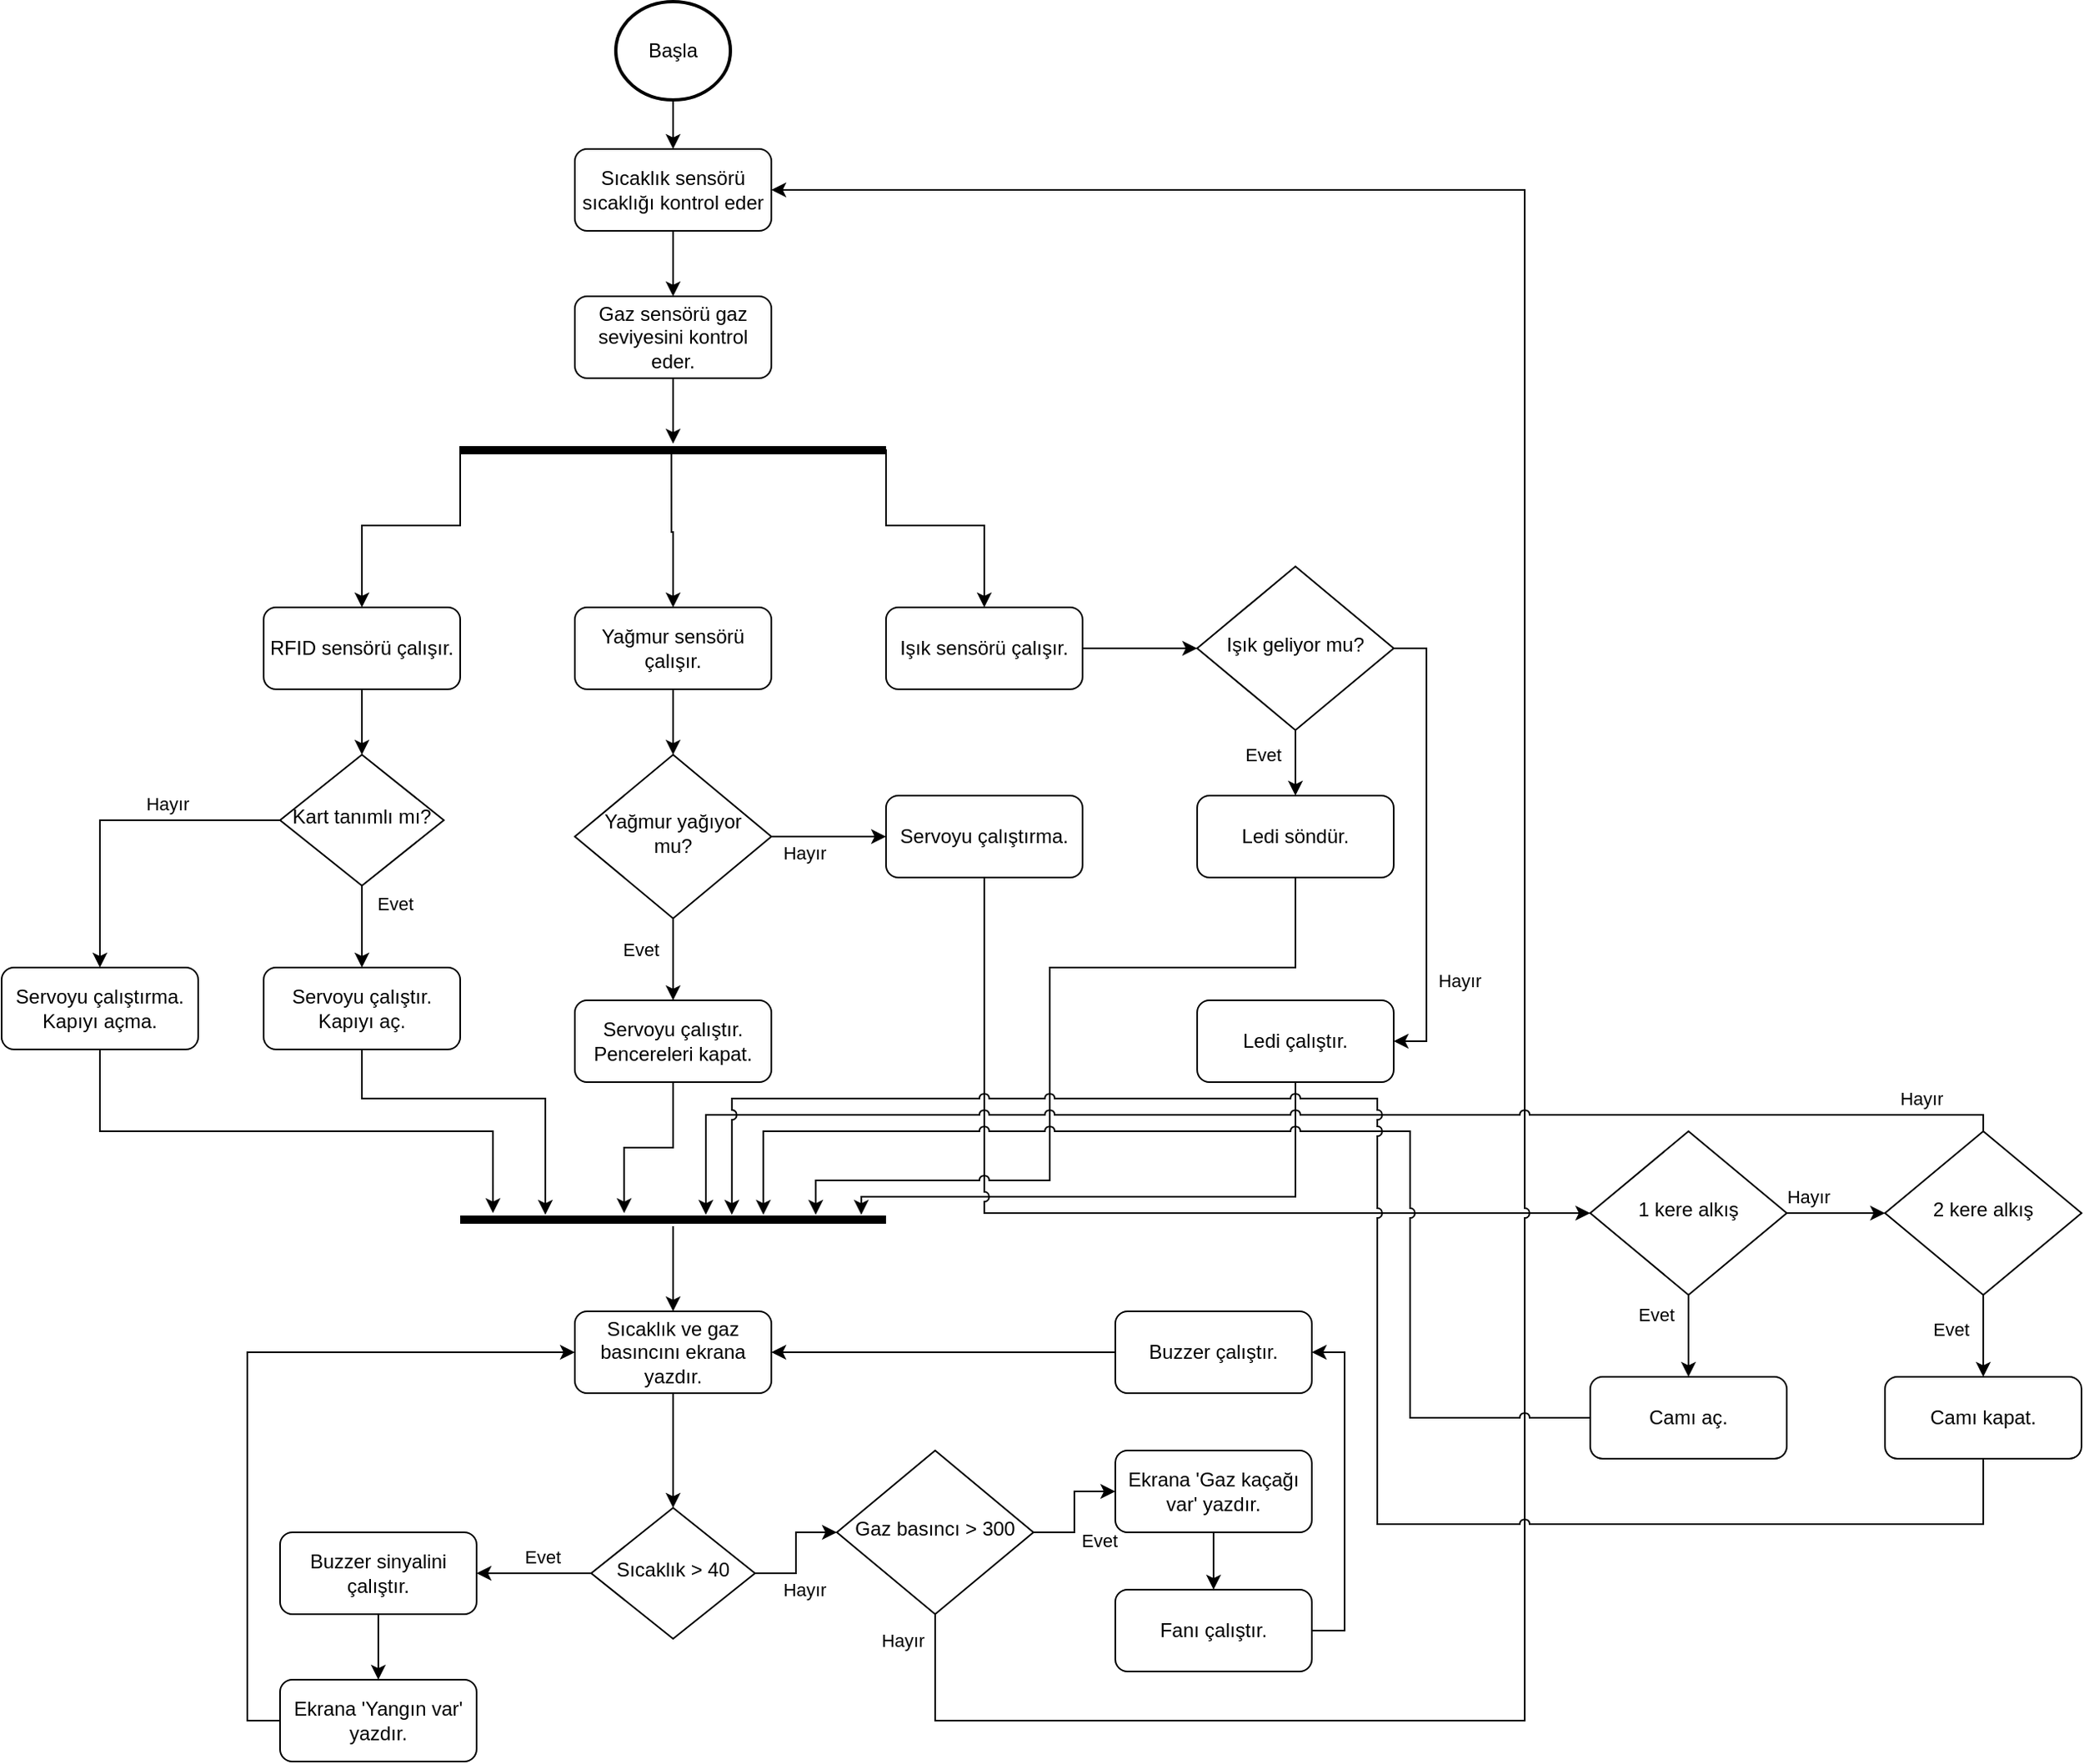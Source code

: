 <mxfile version="17.4.4" type="github">
  <diagram id="C5RBs43oDa-KdzZeNtuy" name="Page-1">
    <mxGraphModel dx="2178" dy="961" grid="1" gridSize="10" guides="1" tooltips="1" connect="1" arrows="1" fold="1" page="1" pageScale="1" pageWidth="827" pageHeight="1169" math="0" shadow="0">
      <root>
        <mxCell id="WIyWlLk6GJQsqaUBKTNV-0" />
        <mxCell id="WIyWlLk6GJQsqaUBKTNV-1" parent="WIyWlLk6GJQsqaUBKTNV-0" />
        <mxCell id="H7gUoEJU_oj5jyctti4F-3" style="edgeStyle=orthogonalEdgeStyle;rounded=0;orthogonalLoop=1;jettySize=auto;html=1;entryX=0.5;entryY=0;entryDx=0;entryDy=0;" parent="WIyWlLk6GJQsqaUBKTNV-1" source="WIyWlLk6GJQsqaUBKTNV-3" target="H7gUoEJU_oj5jyctti4F-2" edge="1">
          <mxGeometry relative="1" as="geometry" />
        </mxCell>
        <mxCell id="WIyWlLk6GJQsqaUBKTNV-3" value="Sıcaklık sensörü sıcaklığı kontrol eder" style="rounded=1;whiteSpace=wrap;html=1;fontSize=12;glass=0;strokeWidth=1;shadow=0;" parent="WIyWlLk6GJQsqaUBKTNV-1" vertex="1">
          <mxGeometry x="310" y="170" width="120" height="50" as="geometry" />
        </mxCell>
        <mxCell id="H7gUoEJU_oj5jyctti4F-7" value="Evet" style="edgeStyle=orthogonalEdgeStyle;rounded=0;orthogonalLoop=1;jettySize=auto;html=1;entryX=1;entryY=0.5;entryDx=0;entryDy=0;" parent="WIyWlLk6GJQsqaUBKTNV-1" source="WIyWlLk6GJQsqaUBKTNV-6" target="u37kVHMj6LZojnpH3cdJ-1" edge="1">
          <mxGeometry x="-0.143" y="-10" relative="1" as="geometry">
            <mxPoint x="240" y="1040" as="targetPoint" />
            <mxPoint as="offset" />
          </mxGeometry>
        </mxCell>
        <mxCell id="u37kVHMj6LZojnpH3cdJ-0" value="Hayır" style="edgeStyle=orthogonalEdgeStyle;rounded=0;orthogonalLoop=1;jettySize=auto;html=1;entryX=0;entryY=0.5;entryDx=0;entryDy=0;" parent="WIyWlLk6GJQsqaUBKTNV-1" source="WIyWlLk6GJQsqaUBKTNV-6" target="u37kVHMj6LZojnpH3cdJ-73" edge="1">
          <mxGeometry x="-0.333" y="-11" relative="1" as="geometry">
            <mxPoint x="470" y="1040" as="targetPoint" />
            <mxPoint x="-6" y="10" as="offset" />
          </mxGeometry>
        </mxCell>
        <mxCell id="WIyWlLk6GJQsqaUBKTNV-6" value="Sıcaklık &amp;gt; 40" style="rhombus;whiteSpace=wrap;html=1;shadow=0;fontFamily=Helvetica;fontSize=12;align=center;strokeWidth=1;spacing=6;spacingTop=-4;" parent="WIyWlLk6GJQsqaUBKTNV-1" vertex="1">
          <mxGeometry x="320" y="1000" width="100" height="80" as="geometry" />
        </mxCell>
        <mxCell id="H7gUoEJU_oj5jyctti4F-1" style="edgeStyle=orthogonalEdgeStyle;rounded=0;orthogonalLoop=1;jettySize=auto;html=1;" parent="WIyWlLk6GJQsqaUBKTNV-1" source="H7gUoEJU_oj5jyctti4F-0" target="WIyWlLk6GJQsqaUBKTNV-3" edge="1">
          <mxGeometry relative="1" as="geometry">
            <mxPoint x="370" y="200" as="targetPoint" />
          </mxGeometry>
        </mxCell>
        <mxCell id="H7gUoEJU_oj5jyctti4F-0" value="Başla" style="strokeWidth=2;html=1;shape=mxgraph.flowchart.start_2;whiteSpace=wrap;" parent="WIyWlLk6GJQsqaUBKTNV-1" vertex="1">
          <mxGeometry x="335" y="80" width="70" height="60" as="geometry" />
        </mxCell>
        <mxCell id="u37kVHMj6LZojnpH3cdJ-33" style="edgeStyle=orthogonalEdgeStyle;rounded=0;orthogonalLoop=1;jettySize=auto;html=1;strokeWidth=1;" parent="WIyWlLk6GJQsqaUBKTNV-1" source="H7gUoEJU_oj5jyctti4F-2" edge="1">
          <mxGeometry relative="1" as="geometry">
            <mxPoint x="370" y="350" as="targetPoint" />
          </mxGeometry>
        </mxCell>
        <mxCell id="H7gUoEJU_oj5jyctti4F-2" value="Gaz sensörü gaz seviyesini kontrol eder." style="rounded=1;whiteSpace=wrap;html=1;fontSize=12;glass=0;strokeWidth=1;shadow=0;" parent="WIyWlLk6GJQsqaUBKTNV-1" vertex="1">
          <mxGeometry x="310" y="260" width="120" height="50" as="geometry" />
        </mxCell>
        <mxCell id="u37kVHMj6LZojnpH3cdJ-67" style="edgeStyle=orthogonalEdgeStyle;rounded=0;orthogonalLoop=1;jettySize=auto;html=1;entryX=0.942;entryY=0.125;entryDx=0;entryDy=0;entryPerimeter=0;startArrow=none;startFill=0;endArrow=classic;endFill=1;strokeWidth=1;" parent="WIyWlLk6GJQsqaUBKTNV-1" source="H7gUoEJU_oj5jyctti4F-5" target="u37kVHMj6LZojnpH3cdJ-40" edge="1">
          <mxGeometry relative="1" as="geometry">
            <Array as="points">
              <mxPoint x="750" y="810" />
              <mxPoint x="485" y="810" />
            </Array>
          </mxGeometry>
        </mxCell>
        <mxCell id="H7gUoEJU_oj5jyctti4F-5" value="Ledi çalıştır." style="rounded=1;whiteSpace=wrap;html=1;fontSize=12;glass=0;strokeWidth=1;shadow=0;" parent="WIyWlLk6GJQsqaUBKTNV-1" vertex="1">
          <mxGeometry x="690" y="690" width="120" height="50" as="geometry" />
        </mxCell>
        <mxCell id="u37kVHMj6LZojnpH3cdJ-2" style="edgeStyle=orthogonalEdgeStyle;rounded=0;orthogonalLoop=1;jettySize=auto;html=1;entryX=0.5;entryY=0;entryDx=0;entryDy=0;" parent="WIyWlLk6GJQsqaUBKTNV-1" source="u37kVHMj6LZojnpH3cdJ-1" target="u37kVHMj6LZojnpH3cdJ-3" edge="1">
          <mxGeometry relative="1" as="geometry">
            <mxPoint x="190" y="1110" as="targetPoint" />
          </mxGeometry>
        </mxCell>
        <mxCell id="u37kVHMj6LZojnpH3cdJ-1" value="Buzzer sinyalini çalıştır." style="rounded=1;whiteSpace=wrap;html=1;fontSize=12;glass=0;strokeWidth=1;shadow=0;" parent="WIyWlLk6GJQsqaUBKTNV-1" vertex="1">
          <mxGeometry x="130" y="1015" width="120" height="50" as="geometry" />
        </mxCell>
        <mxCell id="u37kVHMj6LZojnpH3cdJ-78" style="edgeStyle=orthogonalEdgeStyle;rounded=0;orthogonalLoop=1;jettySize=auto;html=1;entryX=0;entryY=0.5;entryDx=0;entryDy=0;startArrow=none;startFill=0;endArrow=classic;endFill=1;strokeWidth=1;exitX=0;exitY=0.5;exitDx=0;exitDy=0;" parent="WIyWlLk6GJQsqaUBKTNV-1" source="u37kVHMj6LZojnpH3cdJ-3" target="u37kVHMj6LZojnpH3cdJ-69" edge="1">
          <mxGeometry relative="1" as="geometry" />
        </mxCell>
        <mxCell id="u37kVHMj6LZojnpH3cdJ-3" value="Ekrana &#39;Yangın var&#39; yazdır." style="rounded=1;whiteSpace=wrap;html=1;fontSize=12;glass=0;strokeWidth=1;shadow=0;" parent="WIyWlLk6GJQsqaUBKTNV-1" vertex="1">
          <mxGeometry x="130" y="1105" width="120" height="50" as="geometry" />
        </mxCell>
        <mxCell id="u37kVHMj6LZojnpH3cdJ-26" style="edgeStyle=orthogonalEdgeStyle;rounded=0;orthogonalLoop=1;jettySize=auto;html=1;entryX=0.5;entryY=0;entryDx=0;entryDy=0;" parent="WIyWlLk6GJQsqaUBKTNV-1" source="u37kVHMj6LZojnpH3cdJ-14" target="u37kVHMj6LZojnpH3cdJ-27" edge="1">
          <mxGeometry relative="1" as="geometry">
            <mxPoint x="180" y="540" as="targetPoint" />
          </mxGeometry>
        </mxCell>
        <mxCell id="u37kVHMj6LZojnpH3cdJ-14" value="RFID sensörü çalışır." style="rounded=1;whiteSpace=wrap;html=1;fontSize=12;glass=0;strokeWidth=1;shadow=0;" parent="WIyWlLk6GJQsqaUBKTNV-1" vertex="1">
          <mxGeometry x="120" y="450" width="120" height="50" as="geometry" />
        </mxCell>
        <mxCell id="u37kVHMj6LZojnpH3cdJ-34" style="edgeStyle=orthogonalEdgeStyle;rounded=0;orthogonalLoop=1;jettySize=auto;html=1;strokeWidth=1;startArrow=classic;startFill=1;endArrow=none;endFill=0;entryX=0.496;entryY=0.625;entryDx=0;entryDy=0;entryPerimeter=0;exitX=0.5;exitY=0;exitDx=0;exitDy=0;" parent="WIyWlLk6GJQsqaUBKTNV-1" source="u37kVHMj6LZojnpH3cdJ-17" target="u37kVHMj6LZojnpH3cdJ-39" edge="1">
          <mxGeometry relative="1" as="geometry">
            <mxPoint x="370" y="360" as="targetPoint" />
            <Array as="points">
              <mxPoint x="370" y="404" />
            </Array>
          </mxGeometry>
        </mxCell>
        <mxCell id="u37kVHMj6LZojnpH3cdJ-49" style="edgeStyle=orthogonalEdgeStyle;rounded=0;orthogonalLoop=1;jettySize=auto;html=1;entryX=0.5;entryY=0;entryDx=0;entryDy=0;startArrow=none;startFill=0;endArrow=classic;endFill=1;strokeWidth=1;" parent="WIyWlLk6GJQsqaUBKTNV-1" source="u37kVHMj6LZojnpH3cdJ-17" target="u37kVHMj6LZojnpH3cdJ-48" edge="1">
          <mxGeometry relative="1" as="geometry" />
        </mxCell>
        <mxCell id="u37kVHMj6LZojnpH3cdJ-17" value="Yağmur sensörü çalışır." style="rounded=1;whiteSpace=wrap;html=1;fontSize=12;glass=0;strokeWidth=1;shadow=0;" parent="WIyWlLk6GJQsqaUBKTNV-1" vertex="1">
          <mxGeometry x="310" y="450" width="120" height="50" as="geometry" />
        </mxCell>
        <mxCell id="u37kVHMj6LZojnpH3cdJ-57" style="edgeStyle=orthogonalEdgeStyle;rounded=0;orthogonalLoop=1;jettySize=auto;html=1;exitX=1;exitY=0.5;exitDx=0;exitDy=0;startArrow=none;startFill=0;endArrow=classic;endFill=1;strokeWidth=1;" parent="WIyWlLk6GJQsqaUBKTNV-1" source="u37kVHMj6LZojnpH3cdJ-19" target="u37kVHMj6LZojnpH3cdJ-56" edge="1">
          <mxGeometry relative="1" as="geometry" />
        </mxCell>
        <mxCell id="u37kVHMj6LZojnpH3cdJ-19" value="Işık sensörü çalışır." style="rounded=1;whiteSpace=wrap;html=1;fontSize=12;glass=0;strokeWidth=1;shadow=0;" parent="WIyWlLk6GJQsqaUBKTNV-1" vertex="1">
          <mxGeometry x="500" y="450" width="120" height="50" as="geometry" />
        </mxCell>
        <mxCell id="u37kVHMj6LZojnpH3cdJ-43" style="edgeStyle=orthogonalEdgeStyle;rounded=0;orthogonalLoop=1;jettySize=auto;html=1;entryX=0.5;entryY=0;entryDx=0;entryDy=0;startArrow=none;startFill=0;endArrow=classic;endFill=1;strokeWidth=1;" parent="WIyWlLk6GJQsqaUBKTNV-1" source="u37kVHMj6LZojnpH3cdJ-27" target="u37kVHMj6LZojnpH3cdJ-41" edge="1">
          <mxGeometry relative="1" as="geometry" />
        </mxCell>
        <mxCell id="u37kVHMj6LZojnpH3cdJ-44" value="Evet" style="edgeLabel;html=1;align=center;verticalAlign=middle;resizable=0;points=[];" parent="u37kVHMj6LZojnpH3cdJ-43" vertex="1" connectable="0">
          <mxGeometry x="-0.56" y="3" relative="1" as="geometry">
            <mxPoint x="17" as="offset" />
          </mxGeometry>
        </mxCell>
        <mxCell id="u37kVHMj6LZojnpH3cdJ-46" style="edgeStyle=orthogonalEdgeStyle;rounded=0;orthogonalLoop=1;jettySize=auto;html=1;entryX=0.5;entryY=0;entryDx=0;entryDy=0;startArrow=none;startFill=0;endArrow=classic;endFill=1;strokeWidth=1;" parent="WIyWlLk6GJQsqaUBKTNV-1" source="u37kVHMj6LZojnpH3cdJ-27" target="u37kVHMj6LZojnpH3cdJ-45" edge="1">
          <mxGeometry relative="1" as="geometry" />
        </mxCell>
        <mxCell id="u37kVHMj6LZojnpH3cdJ-47" value="Hayır" style="edgeLabel;html=1;align=center;verticalAlign=middle;resizable=0;points=[];" parent="u37kVHMj6LZojnpH3cdJ-46" vertex="1" connectable="0">
          <mxGeometry x="-0.3" y="1" relative="1" as="geometry">
            <mxPoint x="1" y="-11" as="offset" />
          </mxGeometry>
        </mxCell>
        <mxCell id="u37kVHMj6LZojnpH3cdJ-27" value="Kart tanımlı mı?" style="rhombus;whiteSpace=wrap;html=1;shadow=0;fontFamily=Helvetica;fontSize=12;align=center;strokeWidth=1;spacing=6;spacingTop=-4;" parent="WIyWlLk6GJQsqaUBKTNV-1" vertex="1">
          <mxGeometry x="130" y="540" width="100" height="80" as="geometry" />
        </mxCell>
        <mxCell id="u37kVHMj6LZojnpH3cdJ-35" style="edgeStyle=orthogonalEdgeStyle;rounded=0;orthogonalLoop=1;jettySize=auto;html=1;strokeWidth=1;startArrow=classic;startFill=1;endArrow=none;endFill=0;exitX=0.5;exitY=0;exitDx=0;exitDy=0;entryX=0.965;entryY=0.5;entryDx=0;entryDy=0;entryPerimeter=0;" parent="WIyWlLk6GJQsqaUBKTNV-1" source="u37kVHMj6LZojnpH3cdJ-19" target="u37kVHMj6LZojnpH3cdJ-39" edge="1">
          <mxGeometry relative="1" as="geometry">
            <mxPoint x="500" y="360" as="targetPoint" />
            <mxPoint x="500" y="450" as="sourcePoint" />
            <Array as="points">
              <mxPoint x="560" y="400" />
              <mxPoint x="500" y="400" />
              <mxPoint x="500" y="354" />
            </Array>
          </mxGeometry>
        </mxCell>
        <mxCell id="u37kVHMj6LZojnpH3cdJ-36" style="edgeStyle=orthogonalEdgeStyle;rounded=0;orthogonalLoop=1;jettySize=auto;html=1;strokeWidth=1;startArrow=classic;startFill=1;endArrow=none;endFill=0;exitX=0.5;exitY=0;exitDx=0;exitDy=0;entryX=0.031;entryY=0.25;entryDx=0;entryDy=0;entryPerimeter=0;" parent="WIyWlLk6GJQsqaUBKTNV-1" source="u37kVHMj6LZojnpH3cdJ-14" target="u37kVHMj6LZojnpH3cdJ-39" edge="1">
          <mxGeometry relative="1" as="geometry">
            <mxPoint x="240" y="360" as="targetPoint" />
            <mxPoint x="380" y="460" as="sourcePoint" />
            <Array as="points">
              <mxPoint x="180" y="400" />
              <mxPoint x="240" y="400" />
              <mxPoint x="240" y="352" />
            </Array>
          </mxGeometry>
        </mxCell>
        <mxCell id="u37kVHMj6LZojnpH3cdJ-39" value="" style="line;strokeWidth=5;fillColor=none;align=left;verticalAlign=middle;spacingTop=-1;spacingLeft=3;spacingRight=3;rotatable=0;labelPosition=right;points=[];portConstraint=eastwest;" parent="WIyWlLk6GJQsqaUBKTNV-1" vertex="1">
          <mxGeometry x="240" y="350" width="260" height="8" as="geometry" />
        </mxCell>
        <mxCell id="u37kVHMj6LZojnpH3cdJ-40" value="" style="line;strokeWidth=5;fillColor=none;align=left;verticalAlign=middle;spacingTop=-1;spacingLeft=3;spacingRight=3;rotatable=0;labelPosition=right;points=[];portConstraint=eastwest;" parent="WIyWlLk6GJQsqaUBKTNV-1" vertex="1">
          <mxGeometry x="240" y="820" width="260" height="8" as="geometry" />
        </mxCell>
        <mxCell id="u37kVHMj6LZojnpH3cdJ-64" style="edgeStyle=orthogonalEdgeStyle;rounded=0;orthogonalLoop=1;jettySize=auto;html=1;entryX=0.2;entryY=0.125;entryDx=0;entryDy=0;entryPerimeter=0;startArrow=none;startFill=0;endArrow=classic;endFill=1;strokeWidth=1;" parent="WIyWlLk6GJQsqaUBKTNV-1" source="u37kVHMj6LZojnpH3cdJ-41" target="u37kVHMj6LZojnpH3cdJ-40" edge="1">
          <mxGeometry relative="1" as="geometry">
            <Array as="points">
              <mxPoint x="180" y="750" />
              <mxPoint x="292" y="750" />
            </Array>
          </mxGeometry>
        </mxCell>
        <mxCell id="u37kVHMj6LZojnpH3cdJ-41" value="Servoyu çalıştır.&lt;br&gt;Kapıyı aç." style="rounded=1;whiteSpace=wrap;html=1;fontSize=12;glass=0;strokeWidth=1;shadow=0;" parent="WIyWlLk6GJQsqaUBKTNV-1" vertex="1">
          <mxGeometry x="120" y="670" width="120" height="50" as="geometry" />
        </mxCell>
        <mxCell id="u37kVHMj6LZojnpH3cdJ-63" style="edgeStyle=orthogonalEdgeStyle;rounded=0;orthogonalLoop=1;jettySize=auto;html=1;entryX=0.077;entryY=0;entryDx=0;entryDy=0;entryPerimeter=0;startArrow=none;startFill=0;endArrow=classic;endFill=1;strokeWidth=1;" parent="WIyWlLk6GJQsqaUBKTNV-1" source="u37kVHMj6LZojnpH3cdJ-45" target="u37kVHMj6LZojnpH3cdJ-40" edge="1">
          <mxGeometry relative="1" as="geometry" />
        </mxCell>
        <mxCell id="u37kVHMj6LZojnpH3cdJ-45" value="Servoyu çalıştırma.&lt;br&gt;Kapıyı açma." style="rounded=1;whiteSpace=wrap;html=1;fontSize=12;glass=0;strokeWidth=1;shadow=0;" parent="WIyWlLk6GJQsqaUBKTNV-1" vertex="1">
          <mxGeometry x="-40" y="670" width="120" height="50" as="geometry" />
        </mxCell>
        <mxCell id="u37kVHMj6LZojnpH3cdJ-50" style="edgeStyle=orthogonalEdgeStyle;rounded=0;orthogonalLoop=1;jettySize=auto;html=1;startArrow=none;startFill=0;endArrow=classic;endFill=1;strokeWidth=1;entryX=0.5;entryY=0;entryDx=0;entryDy=0;" parent="WIyWlLk6GJQsqaUBKTNV-1" source="u37kVHMj6LZojnpH3cdJ-48" target="u37kVHMj6LZojnpH3cdJ-51" edge="1">
          <mxGeometry relative="1" as="geometry">
            <mxPoint x="370" y="690" as="targetPoint" />
          </mxGeometry>
        </mxCell>
        <mxCell id="u37kVHMj6LZojnpH3cdJ-52" value="Evet" style="edgeLabel;html=1;align=center;verticalAlign=middle;resizable=0;points=[];" parent="u37kVHMj6LZojnpH3cdJ-50" vertex="1" connectable="0">
          <mxGeometry x="-0.24" y="-3" relative="1" as="geometry">
            <mxPoint x="-17" as="offset" />
          </mxGeometry>
        </mxCell>
        <mxCell id="u37kVHMj6LZojnpH3cdJ-54" style="edgeStyle=orthogonalEdgeStyle;rounded=0;orthogonalLoop=1;jettySize=auto;html=1;exitX=1;exitY=0.5;exitDx=0;exitDy=0;entryX=0;entryY=0.5;entryDx=0;entryDy=0;startArrow=none;startFill=0;endArrow=classic;endFill=1;strokeWidth=1;" parent="WIyWlLk6GJQsqaUBKTNV-1" source="u37kVHMj6LZojnpH3cdJ-48" target="u37kVHMj6LZojnpH3cdJ-53" edge="1">
          <mxGeometry relative="1" as="geometry" />
        </mxCell>
        <mxCell id="u37kVHMj6LZojnpH3cdJ-60" value="Hayır" style="edgeLabel;html=1;align=center;verticalAlign=middle;resizable=0;points=[];" parent="u37kVHMj6LZojnpH3cdJ-54" vertex="1" connectable="0">
          <mxGeometry x="-0.429" y="-3" relative="1" as="geometry">
            <mxPoint y="7" as="offset" />
          </mxGeometry>
        </mxCell>
        <mxCell id="u37kVHMj6LZojnpH3cdJ-48" value="Yağmur yağıyor mu?" style="rhombus;whiteSpace=wrap;html=1;shadow=0;fontFamily=Helvetica;fontSize=12;align=center;strokeWidth=1;spacing=6;spacingTop=-4;" parent="WIyWlLk6GJQsqaUBKTNV-1" vertex="1">
          <mxGeometry x="310" y="540" width="120" height="100" as="geometry" />
        </mxCell>
        <mxCell id="u37kVHMj6LZojnpH3cdJ-65" style="edgeStyle=orthogonalEdgeStyle;rounded=0;orthogonalLoop=1;jettySize=auto;html=1;startArrow=none;startFill=0;endArrow=classic;endFill=1;strokeWidth=1;entryX=0.385;entryY=0;entryDx=0;entryDy=0;entryPerimeter=0;" parent="WIyWlLk6GJQsqaUBKTNV-1" source="u37kVHMj6LZojnpH3cdJ-51" target="u37kVHMj6LZojnpH3cdJ-40" edge="1">
          <mxGeometry relative="1" as="geometry" />
        </mxCell>
        <mxCell id="u37kVHMj6LZojnpH3cdJ-51" value="Servoyu çalıştır.&lt;br&gt;Pencereleri kapat." style="rounded=1;whiteSpace=wrap;html=1;fontSize=12;glass=0;strokeWidth=1;shadow=0;" parent="WIyWlLk6GJQsqaUBKTNV-1" vertex="1">
          <mxGeometry x="310" y="690" width="120" height="50" as="geometry" />
        </mxCell>
        <mxCell id="u37kVHMj6LZojnpH3cdJ-66" style="edgeStyle=orthogonalEdgeStyle;rounded=0;orthogonalLoop=1;jettySize=auto;html=1;startArrow=none;startFill=0;endArrow=classic;endFill=1;strokeWidth=1;jumpStyle=arc;entryX=0;entryY=0.5;entryDx=0;entryDy=0;" parent="WIyWlLk6GJQsqaUBKTNV-1" source="u37kVHMj6LZojnpH3cdJ-53" target="kqtUCZ_uXr0CKjvMmvhe-0" edge="1">
          <mxGeometry relative="1" as="geometry">
            <Array as="points">
              <mxPoint x="560" y="820" />
            </Array>
            <mxPoint x="920" y="820" as="targetPoint" />
          </mxGeometry>
        </mxCell>
        <mxCell id="u37kVHMj6LZojnpH3cdJ-53" value="Servoyu çalıştırma." style="rounded=1;whiteSpace=wrap;html=1;fontSize=12;glass=0;strokeWidth=1;shadow=0;" parent="WIyWlLk6GJQsqaUBKTNV-1" vertex="1">
          <mxGeometry x="500" y="565" width="120" height="50" as="geometry" />
        </mxCell>
        <mxCell id="u37kVHMj6LZojnpH3cdJ-68" style="edgeStyle=orthogonalEdgeStyle;rounded=0;orthogonalLoop=1;jettySize=auto;html=1;entryX=0.835;entryY=0.125;entryDx=0;entryDy=0;entryPerimeter=0;startArrow=none;startFill=0;endArrow=classic;endFill=1;strokeWidth=1;jumpStyle=arc;" parent="WIyWlLk6GJQsqaUBKTNV-1" source="u37kVHMj6LZojnpH3cdJ-55" target="u37kVHMj6LZojnpH3cdJ-40" edge="1">
          <mxGeometry relative="1" as="geometry">
            <Array as="points">
              <mxPoint x="750" y="670" />
              <mxPoint x="600" y="670" />
              <mxPoint x="600" y="800" />
              <mxPoint x="457" y="800" />
            </Array>
          </mxGeometry>
        </mxCell>
        <mxCell id="u37kVHMj6LZojnpH3cdJ-55" value="Ledi söndür." style="rounded=1;whiteSpace=wrap;html=1;fontSize=12;glass=0;strokeWidth=1;shadow=0;" parent="WIyWlLk6GJQsqaUBKTNV-1" vertex="1">
          <mxGeometry x="690" y="565" width="120" height="50" as="geometry" />
        </mxCell>
        <mxCell id="u37kVHMj6LZojnpH3cdJ-58" style="edgeStyle=orthogonalEdgeStyle;rounded=0;orthogonalLoop=1;jettySize=auto;html=1;entryX=0.5;entryY=0;entryDx=0;entryDy=0;startArrow=none;startFill=0;endArrow=classic;endFill=1;strokeWidth=1;" parent="WIyWlLk6GJQsqaUBKTNV-1" source="u37kVHMj6LZojnpH3cdJ-56" target="u37kVHMj6LZojnpH3cdJ-55" edge="1">
          <mxGeometry relative="1" as="geometry" />
        </mxCell>
        <mxCell id="u37kVHMj6LZojnpH3cdJ-61" value="Evet" style="edgeLabel;html=1;align=center;verticalAlign=middle;resizable=0;points=[];" parent="u37kVHMj6LZojnpH3cdJ-58" vertex="1" connectable="0">
          <mxGeometry x="0.15" y="5" relative="1" as="geometry">
            <mxPoint x="-25" y="-8" as="offset" />
          </mxGeometry>
        </mxCell>
        <mxCell id="u37kVHMj6LZojnpH3cdJ-59" style="edgeStyle=orthogonalEdgeStyle;rounded=0;orthogonalLoop=1;jettySize=auto;html=1;startArrow=none;startFill=0;endArrow=classic;endFill=1;strokeWidth=1;entryX=1;entryY=0.5;entryDx=0;entryDy=0;exitX=1;exitY=0.5;exitDx=0;exitDy=0;" parent="WIyWlLk6GJQsqaUBKTNV-1" source="u37kVHMj6LZojnpH3cdJ-56" target="H7gUoEJU_oj5jyctti4F-5" edge="1">
          <mxGeometry relative="1" as="geometry">
            <mxPoint x="860" y="700" as="targetPoint" />
          </mxGeometry>
        </mxCell>
        <mxCell id="u37kVHMj6LZojnpH3cdJ-62" value="Hayır" style="edgeLabel;html=1;align=center;verticalAlign=middle;resizable=0;points=[];" parent="u37kVHMj6LZojnpH3cdJ-59" vertex="1" connectable="0">
          <mxGeometry x="0.593" y="-3" relative="1" as="geometry">
            <mxPoint x="23" as="offset" />
          </mxGeometry>
        </mxCell>
        <mxCell id="u37kVHMj6LZojnpH3cdJ-56" value="Işık geliyor mu?" style="rhombus;whiteSpace=wrap;html=1;shadow=0;fontFamily=Helvetica;fontSize=12;align=center;strokeWidth=1;spacing=6;spacingTop=-4;" parent="WIyWlLk6GJQsqaUBKTNV-1" vertex="1">
          <mxGeometry x="690" y="425" width="120" height="100" as="geometry" />
        </mxCell>
        <mxCell id="u37kVHMj6LZojnpH3cdJ-70" style="edgeStyle=orthogonalEdgeStyle;rounded=0;orthogonalLoop=1;jettySize=auto;html=1;entryX=0.5;entryY=1;entryDx=0;entryDy=0;entryPerimeter=0;startArrow=classic;startFill=1;endArrow=none;endFill=0;strokeWidth=1;" parent="WIyWlLk6GJQsqaUBKTNV-1" source="u37kVHMj6LZojnpH3cdJ-69" target="u37kVHMj6LZojnpH3cdJ-40" edge="1">
          <mxGeometry relative="1" as="geometry" />
        </mxCell>
        <mxCell id="u37kVHMj6LZojnpH3cdJ-71" style="edgeStyle=orthogonalEdgeStyle;rounded=0;orthogonalLoop=1;jettySize=auto;html=1;startArrow=none;startFill=0;endArrow=classic;endFill=1;strokeWidth=1;" parent="WIyWlLk6GJQsqaUBKTNV-1" source="u37kVHMj6LZojnpH3cdJ-69" target="WIyWlLk6GJQsqaUBKTNV-6" edge="1">
          <mxGeometry relative="1" as="geometry" />
        </mxCell>
        <mxCell id="u37kVHMj6LZojnpH3cdJ-69" value="Sıcaklık ve gaz basıncını ekrana yazdır." style="rounded=1;whiteSpace=wrap;html=1;fontSize=12;glass=0;strokeWidth=1;shadow=0;" parent="WIyWlLk6GJQsqaUBKTNV-1" vertex="1">
          <mxGeometry x="310" y="880" width="120" height="50" as="geometry" />
        </mxCell>
        <mxCell id="u37kVHMj6LZojnpH3cdJ-74" value="Evet" style="edgeStyle=orthogonalEdgeStyle;rounded=0;orthogonalLoop=1;jettySize=auto;html=1;startArrow=none;startFill=0;endArrow=classic;endFill=1;strokeWidth=1;entryX=0;entryY=0.5;entryDx=0;entryDy=0;" parent="WIyWlLk6GJQsqaUBKTNV-1" source="u37kVHMj6LZojnpH3cdJ-73" target="u37kVHMj6LZojnpH3cdJ-75" edge="1">
          <mxGeometry x="-0.333" y="-16" relative="1" as="geometry">
            <mxPoint x="530" y="1130" as="targetPoint" />
            <mxPoint x="-1" y="5" as="offset" />
          </mxGeometry>
        </mxCell>
        <mxCell id="u37kVHMj6LZojnpH3cdJ-83" value="" style="edgeStyle=orthogonalEdgeStyle;rounded=0;orthogonalLoop=1;jettySize=auto;html=1;exitX=0.5;exitY=1;exitDx=0;exitDy=0;entryX=1;entryY=0.5;entryDx=0;entryDy=0;startArrow=none;startFill=0;endArrow=classic;endFill=1;strokeWidth=1;jumpStyle=arc;" parent="WIyWlLk6GJQsqaUBKTNV-1" source="u37kVHMj6LZojnpH3cdJ-73" target="WIyWlLk6GJQsqaUBKTNV-3" edge="1">
          <mxGeometry relative="1" as="geometry">
            <Array as="points">
              <mxPoint x="530" y="1130" />
              <mxPoint x="890" y="1130" />
              <mxPoint x="890" y="195" />
            </Array>
          </mxGeometry>
        </mxCell>
        <mxCell id="u37kVHMj6LZojnpH3cdJ-84" value="Hayır" style="edgeLabel;html=1;align=center;verticalAlign=middle;resizable=0;points=[];" parent="u37kVHMj6LZojnpH3cdJ-83" vertex="1" connectable="0">
          <mxGeometry x="-0.97" y="2" relative="1" as="geometry">
            <mxPoint x="-22" y="-12" as="offset" />
          </mxGeometry>
        </mxCell>
        <mxCell id="u37kVHMj6LZojnpH3cdJ-73" value="Gaz basıncı &amp;gt; 300" style="rhombus;whiteSpace=wrap;html=1;shadow=0;fontFamily=Helvetica;fontSize=12;align=center;strokeWidth=1;spacing=6;spacingTop=-4;" parent="WIyWlLk6GJQsqaUBKTNV-1" vertex="1">
          <mxGeometry x="470" y="965" width="120" height="100" as="geometry" />
        </mxCell>
        <mxCell id="u37kVHMj6LZojnpH3cdJ-76" style="edgeStyle=orthogonalEdgeStyle;rounded=0;orthogonalLoop=1;jettySize=auto;html=1;startArrow=none;startFill=0;endArrow=classic;endFill=1;strokeWidth=1;entryX=0.5;entryY=0;entryDx=0;entryDy=0;" parent="WIyWlLk6GJQsqaUBKTNV-1" source="u37kVHMj6LZojnpH3cdJ-75" target="u37kVHMj6LZojnpH3cdJ-77" edge="1">
          <mxGeometry relative="1" as="geometry">
            <mxPoint x="640" y="1144" as="targetPoint" />
          </mxGeometry>
        </mxCell>
        <mxCell id="u37kVHMj6LZojnpH3cdJ-75" value="Ekrana &#39;Gaz kaçağı var&#39; yazdır." style="rounded=1;whiteSpace=wrap;html=1;fontSize=12;glass=0;strokeWidth=1;shadow=0;" parent="WIyWlLk6GJQsqaUBKTNV-1" vertex="1">
          <mxGeometry x="640" y="965" width="120" height="50" as="geometry" />
        </mxCell>
        <mxCell id="kqtUCZ_uXr0CKjvMmvhe-15" style="edgeStyle=orthogonalEdgeStyle;rounded=0;jumpStyle=arc;orthogonalLoop=1;jettySize=auto;html=1;entryX=1;entryY=0.5;entryDx=0;entryDy=0;" edge="1" parent="WIyWlLk6GJQsqaUBKTNV-1" source="u37kVHMj6LZojnpH3cdJ-77" target="kqtUCZ_uXr0CKjvMmvhe-14">
          <mxGeometry relative="1" as="geometry">
            <Array as="points">
              <mxPoint x="780" y="1075" />
              <mxPoint x="780" y="905" />
            </Array>
          </mxGeometry>
        </mxCell>
        <mxCell id="u37kVHMj6LZojnpH3cdJ-77" value="Fanı çalıştır." style="rounded=1;whiteSpace=wrap;html=1;fontSize=12;glass=0;strokeWidth=1;shadow=0;" parent="WIyWlLk6GJQsqaUBKTNV-1" vertex="1">
          <mxGeometry x="640" y="1050" width="120" height="50" as="geometry" />
        </mxCell>
        <mxCell id="kqtUCZ_uXr0CKjvMmvhe-2" style="edgeStyle=orthogonalEdgeStyle;rounded=0;jumpStyle=arc;orthogonalLoop=1;jettySize=auto;html=1;exitX=0.5;exitY=1;exitDx=0;exitDy=0;entryX=0.5;entryY=0;entryDx=0;entryDy=0;" edge="1" parent="WIyWlLk6GJQsqaUBKTNV-1" source="kqtUCZ_uXr0CKjvMmvhe-0" target="kqtUCZ_uXr0CKjvMmvhe-1">
          <mxGeometry relative="1" as="geometry" />
        </mxCell>
        <mxCell id="kqtUCZ_uXr0CKjvMmvhe-4" value="Evet" style="edgeLabel;html=1;align=center;verticalAlign=middle;resizable=0;points=[];" vertex="1" connectable="0" parent="kqtUCZ_uXr0CKjvMmvhe-2">
          <mxGeometry x="-0.52" y="1" relative="1" as="geometry">
            <mxPoint x="-21" as="offset" />
          </mxGeometry>
        </mxCell>
        <mxCell id="kqtUCZ_uXr0CKjvMmvhe-5" style="edgeStyle=orthogonalEdgeStyle;rounded=0;jumpStyle=arc;orthogonalLoop=1;jettySize=auto;html=1;entryX=0;entryY=0.5;entryDx=0;entryDy=0;" edge="1" parent="WIyWlLk6GJQsqaUBKTNV-1" source="kqtUCZ_uXr0CKjvMmvhe-0" target="kqtUCZ_uXr0CKjvMmvhe-6">
          <mxGeometry relative="1" as="geometry">
            <mxPoint x="1120" y="820" as="targetPoint" />
          </mxGeometry>
        </mxCell>
        <mxCell id="kqtUCZ_uXr0CKjvMmvhe-7" value="Hayır" style="edgeLabel;html=1;align=center;verticalAlign=middle;resizable=0;points=[];" vertex="1" connectable="0" parent="kqtUCZ_uXr0CKjvMmvhe-5">
          <mxGeometry x="-0.569" y="-1" relative="1" as="geometry">
            <mxPoint y="-11" as="offset" />
          </mxGeometry>
        </mxCell>
        <mxCell id="kqtUCZ_uXr0CKjvMmvhe-0" value="1 kere alkış" style="rhombus;whiteSpace=wrap;html=1;shadow=0;fontFamily=Helvetica;fontSize=12;align=center;strokeWidth=1;spacing=6;spacingTop=-4;" vertex="1" parent="WIyWlLk6GJQsqaUBKTNV-1">
          <mxGeometry x="930" y="770" width="120" height="100" as="geometry" />
        </mxCell>
        <mxCell id="kqtUCZ_uXr0CKjvMmvhe-3" style="edgeStyle=orthogonalEdgeStyle;rounded=0;jumpStyle=arc;orthogonalLoop=1;jettySize=auto;html=1;entryX=0.712;entryY=0.125;entryDx=0;entryDy=0;entryPerimeter=0;" edge="1" parent="WIyWlLk6GJQsqaUBKTNV-1" source="kqtUCZ_uXr0CKjvMmvhe-1" target="u37kVHMj6LZojnpH3cdJ-40">
          <mxGeometry relative="1" as="geometry">
            <Array as="points">
              <mxPoint x="820" y="945" />
              <mxPoint x="820" y="770" />
              <mxPoint x="425" y="770" />
            </Array>
          </mxGeometry>
        </mxCell>
        <mxCell id="kqtUCZ_uXr0CKjvMmvhe-1" value="Camı aç." style="rounded=1;whiteSpace=wrap;html=1;fontSize=12;glass=0;strokeWidth=1;shadow=0;" vertex="1" parent="WIyWlLk6GJQsqaUBKTNV-1">
          <mxGeometry x="930" y="920" width="120" height="50" as="geometry" />
        </mxCell>
        <mxCell id="kqtUCZ_uXr0CKjvMmvhe-9" style="edgeStyle=orthogonalEdgeStyle;rounded=0;jumpStyle=arc;orthogonalLoop=1;jettySize=auto;html=1;entryX=0.5;entryY=0;entryDx=0;entryDy=0;" edge="1" parent="WIyWlLk6GJQsqaUBKTNV-1" source="kqtUCZ_uXr0CKjvMmvhe-6" target="kqtUCZ_uXr0CKjvMmvhe-8">
          <mxGeometry relative="1" as="geometry" />
        </mxCell>
        <mxCell id="kqtUCZ_uXr0CKjvMmvhe-11" value="Evet" style="edgeLabel;html=1;align=center;verticalAlign=middle;resizable=0;points=[];" vertex="1" connectable="0" parent="kqtUCZ_uXr0CKjvMmvhe-9">
          <mxGeometry x="-0.16" y="1" relative="1" as="geometry">
            <mxPoint x="-21" as="offset" />
          </mxGeometry>
        </mxCell>
        <mxCell id="kqtUCZ_uXr0CKjvMmvhe-12" style="edgeStyle=orthogonalEdgeStyle;rounded=0;jumpStyle=arc;orthogonalLoop=1;jettySize=auto;html=1;" edge="1" parent="WIyWlLk6GJQsqaUBKTNV-1" source="kqtUCZ_uXr0CKjvMmvhe-6">
          <mxGeometry relative="1" as="geometry">
            <mxPoint x="390" y="821" as="targetPoint" />
            <Array as="points">
              <mxPoint x="1170" y="760" />
              <mxPoint x="390" y="760" />
              <mxPoint x="390" y="821" />
            </Array>
          </mxGeometry>
        </mxCell>
        <mxCell id="kqtUCZ_uXr0CKjvMmvhe-13" value="Hayır" style="edgeLabel;html=1;align=center;verticalAlign=middle;resizable=0;points=[];" vertex="1" connectable="0" parent="kqtUCZ_uXr0CKjvMmvhe-12">
          <mxGeometry x="-0.887" y="3" relative="1" as="geometry">
            <mxPoint y="-13" as="offset" />
          </mxGeometry>
        </mxCell>
        <mxCell id="kqtUCZ_uXr0CKjvMmvhe-6" value="2 kere alkış" style="rhombus;whiteSpace=wrap;html=1;shadow=0;fontFamily=Helvetica;fontSize=12;align=center;strokeWidth=1;spacing=6;spacingTop=-4;" vertex="1" parent="WIyWlLk6GJQsqaUBKTNV-1">
          <mxGeometry x="1110" y="770" width="120" height="100" as="geometry" />
        </mxCell>
        <mxCell id="kqtUCZ_uXr0CKjvMmvhe-10" style="edgeStyle=orthogonalEdgeStyle;rounded=0;jumpStyle=arc;orthogonalLoop=1;jettySize=auto;html=1;entryX=0.638;entryY=0.125;entryDx=0;entryDy=0;entryPerimeter=0;" edge="1" parent="WIyWlLk6GJQsqaUBKTNV-1" source="kqtUCZ_uXr0CKjvMmvhe-8" target="u37kVHMj6LZojnpH3cdJ-40">
          <mxGeometry relative="1" as="geometry">
            <Array as="points">
              <mxPoint x="1170" y="1010" />
              <mxPoint x="800" y="1010" />
              <mxPoint x="800" y="750" />
              <mxPoint x="406" y="750" />
            </Array>
          </mxGeometry>
        </mxCell>
        <mxCell id="kqtUCZ_uXr0CKjvMmvhe-8" value="Camı kapat." style="rounded=1;whiteSpace=wrap;html=1;fontSize=12;glass=0;strokeWidth=1;shadow=0;" vertex="1" parent="WIyWlLk6GJQsqaUBKTNV-1">
          <mxGeometry x="1110" y="920" width="120" height="50" as="geometry" />
        </mxCell>
        <mxCell id="kqtUCZ_uXr0CKjvMmvhe-16" style="edgeStyle=orthogonalEdgeStyle;rounded=0;jumpStyle=arc;orthogonalLoop=1;jettySize=auto;html=1;exitX=0;exitY=0.5;exitDx=0;exitDy=0;entryX=1;entryY=0.5;entryDx=0;entryDy=0;" edge="1" parent="WIyWlLk6GJQsqaUBKTNV-1" source="kqtUCZ_uXr0CKjvMmvhe-14" target="u37kVHMj6LZojnpH3cdJ-69">
          <mxGeometry relative="1" as="geometry" />
        </mxCell>
        <mxCell id="kqtUCZ_uXr0CKjvMmvhe-14" value="Buzzer çalıştır." style="rounded=1;whiteSpace=wrap;html=1;fontSize=12;glass=0;strokeWidth=1;shadow=0;" vertex="1" parent="WIyWlLk6GJQsqaUBKTNV-1">
          <mxGeometry x="640" y="880" width="120" height="50" as="geometry" />
        </mxCell>
      </root>
    </mxGraphModel>
  </diagram>
</mxfile>
